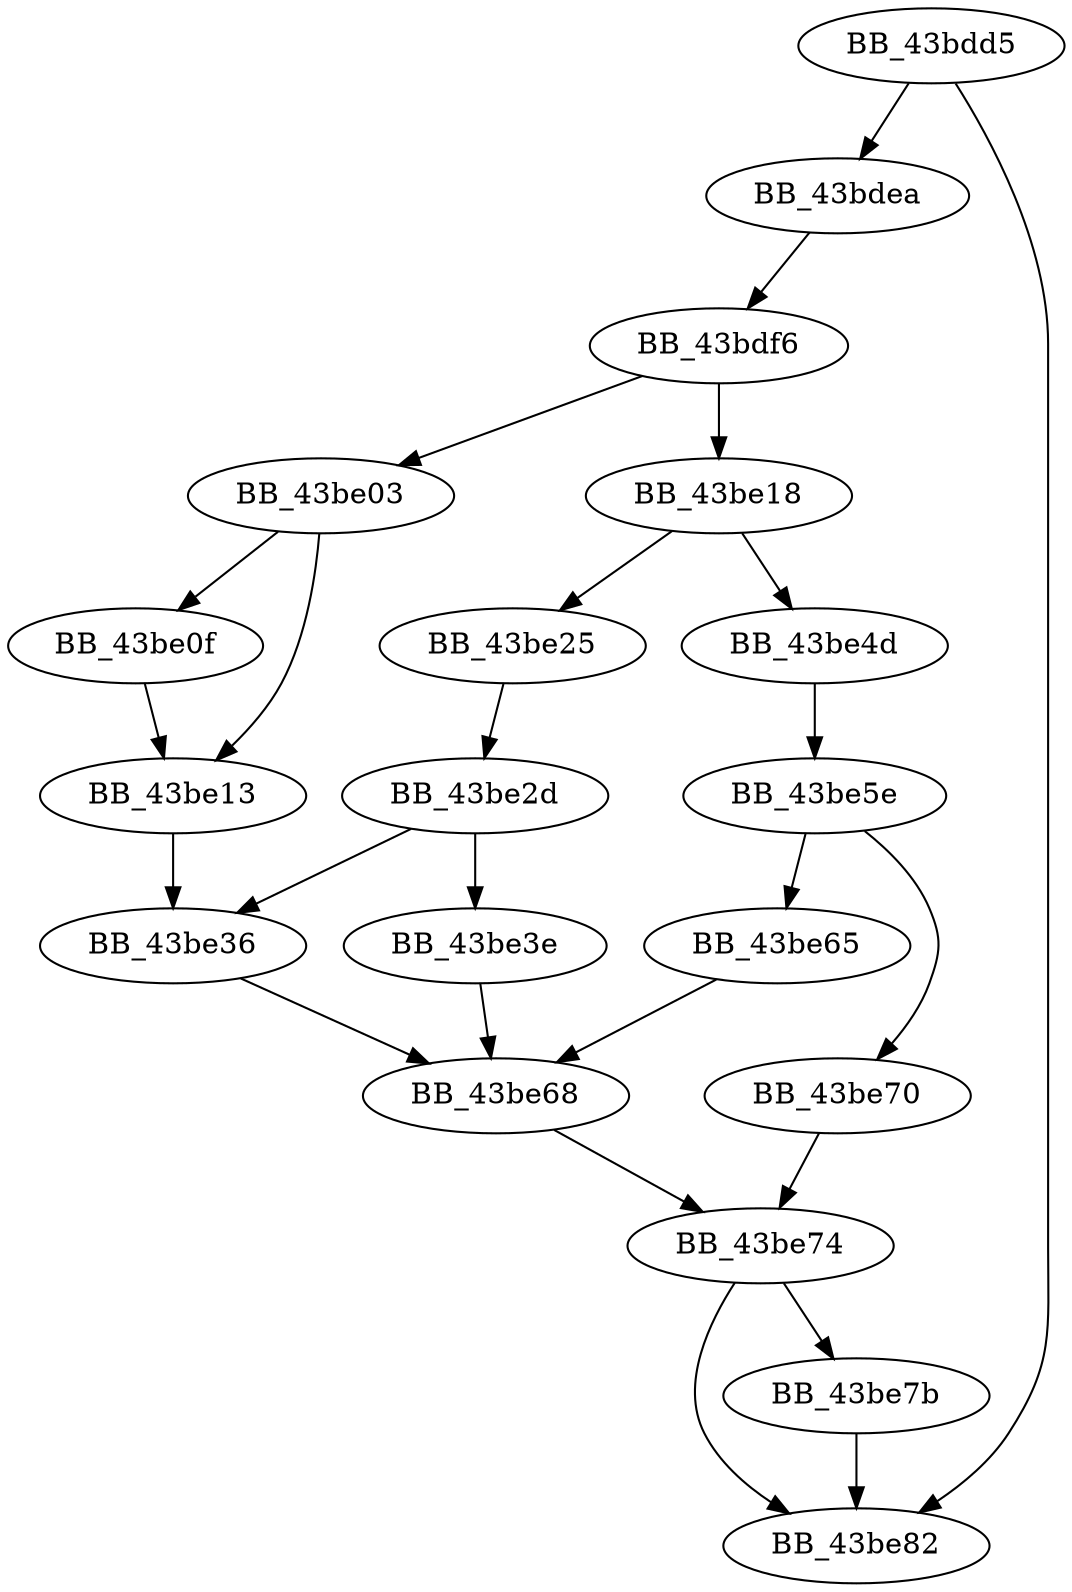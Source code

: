 DiGraph __towlower_l{
BB_43bdd5->BB_43bdea
BB_43bdd5->BB_43be82
BB_43bdea->BB_43bdf6
BB_43bdf6->BB_43be03
BB_43bdf6->BB_43be18
BB_43be03->BB_43be0f
BB_43be03->BB_43be13
BB_43be0f->BB_43be13
BB_43be13->BB_43be36
BB_43be18->BB_43be25
BB_43be18->BB_43be4d
BB_43be25->BB_43be2d
BB_43be2d->BB_43be36
BB_43be2d->BB_43be3e
BB_43be36->BB_43be68
BB_43be3e->BB_43be68
BB_43be4d->BB_43be5e
BB_43be5e->BB_43be65
BB_43be5e->BB_43be70
BB_43be65->BB_43be68
BB_43be68->BB_43be74
BB_43be70->BB_43be74
BB_43be74->BB_43be7b
BB_43be74->BB_43be82
BB_43be7b->BB_43be82
}
